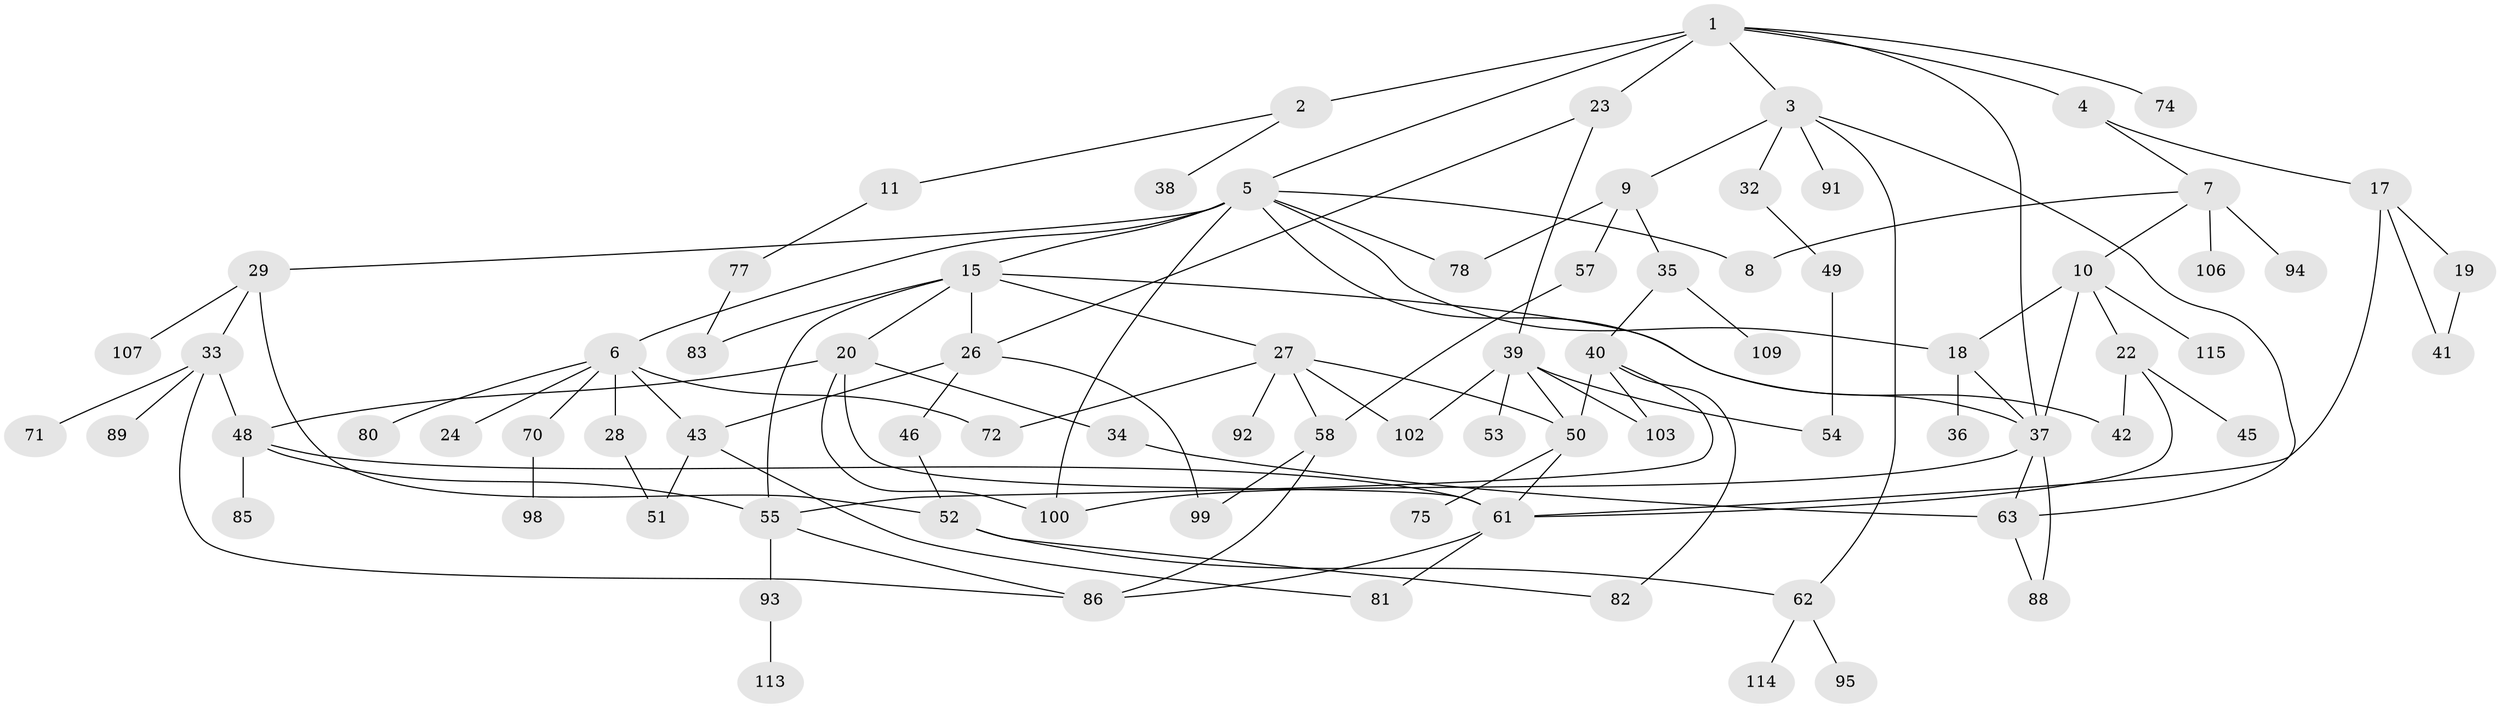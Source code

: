 // original degree distribution, {7: 0.008620689655172414, 4: 0.1206896551724138, 6: 0.05172413793103448, 3: 0.15517241379310345, 2: 0.3448275862068966, 5: 0.09482758620689655, 1: 0.22413793103448276}
// Generated by graph-tools (version 1.1) at 2025/10/02/27/25 16:10:52]
// undirected, 81 vertices, 119 edges
graph export_dot {
graph [start="1"]
  node [color=gray90,style=filled];
  1 [super="+13"];
  2;
  3 [super="+21"];
  4;
  5 [super="+14"];
  6 [super="+59"];
  7 [super="+31"];
  8;
  9 [super="+12"];
  10;
  11 [super="+25"];
  15 [super="+16"];
  17 [super="+105"];
  18;
  19;
  20 [super="+90"];
  22;
  23 [super="+67"];
  24;
  26 [super="+30"];
  27 [super="+101"];
  28;
  29 [super="+73"];
  32;
  33 [super="+65"];
  34;
  35 [super="+44"];
  36;
  37 [super="+47"];
  38;
  39 [super="+112"];
  40 [super="+69"];
  41 [super="+79"];
  42 [super="+64"];
  43 [super="+111"];
  45;
  46;
  48 [super="+56"];
  49;
  50 [super="+104"];
  51;
  52;
  53;
  54;
  55 [super="+60"];
  57 [super="+76"];
  58;
  61 [super="+68"];
  62 [super="+66"];
  63 [super="+84"];
  70;
  71;
  72;
  74 [super="+96"];
  75;
  77;
  78 [super="+87"];
  80;
  81 [super="+108"];
  82 [super="+97"];
  83;
  85 [super="+110"];
  86 [super="+116"];
  88;
  89;
  91;
  92;
  93;
  94;
  95;
  98;
  99;
  100;
  102;
  103;
  106;
  107;
  109;
  113;
  114;
  115;
  1 -- 2 [weight=2];
  1 -- 3;
  1 -- 4 [weight=2];
  1 -- 5;
  1 -- 23 [weight=2];
  1 -- 74;
  1 -- 37;
  2 -- 11;
  2 -- 38;
  3 -- 9;
  3 -- 32;
  3 -- 62;
  3 -- 91;
  3 -- 63;
  4 -- 7;
  4 -- 17;
  5 -- 6;
  5 -- 8;
  5 -- 15;
  5 -- 37;
  5 -- 18;
  5 -- 100;
  5 -- 29;
  5 -- 78;
  6 -- 24;
  6 -- 28;
  6 -- 43;
  6 -- 70;
  6 -- 80;
  6 -- 72;
  7 -- 10;
  7 -- 8;
  7 -- 106;
  7 -- 94;
  9 -- 35;
  9 -- 57;
  9 -- 78;
  10 -- 18;
  10 -- 22;
  10 -- 115;
  10 -- 37;
  11 -- 77;
  15 -- 20;
  15 -- 27;
  15 -- 42;
  15 -- 26;
  15 -- 83;
  15 -- 55;
  17 -- 19;
  17 -- 41;
  17 -- 61;
  18 -- 36;
  18 -- 37;
  19 -- 41;
  20 -- 34;
  20 -- 48;
  20 -- 100;
  20 -- 61;
  22 -- 45;
  22 -- 61;
  22 -- 42;
  23 -- 39;
  23 -- 26;
  26 -- 99;
  26 -- 46;
  26 -- 43;
  27 -- 50;
  27 -- 58;
  27 -- 72;
  27 -- 92;
  27 -- 102;
  28 -- 51;
  29 -- 33;
  29 -- 107;
  29 -- 52;
  32 -- 49;
  33 -- 71;
  33 -- 89;
  33 -- 86;
  33 -- 48;
  34 -- 63;
  35 -- 40;
  35 -- 109;
  37 -- 88;
  37 -- 100;
  37 -- 63;
  39 -- 53;
  39 -- 102;
  39 -- 103;
  39 -- 54;
  39 -- 50;
  40 -- 103;
  40 -- 55;
  40 -- 50;
  40 -- 82;
  43 -- 51;
  43 -- 81;
  46 -- 52;
  48 -- 61;
  48 -- 85;
  48 -- 55;
  49 -- 54;
  50 -- 75;
  50 -- 61;
  52 -- 82;
  52 -- 62;
  55 -- 93;
  55 -- 86;
  57 -- 58;
  58 -- 99;
  58 -- 86;
  61 -- 81;
  61 -- 86;
  62 -- 95;
  62 -- 114;
  63 -- 88;
  70 -- 98;
  77 -- 83;
  93 -- 113;
}
